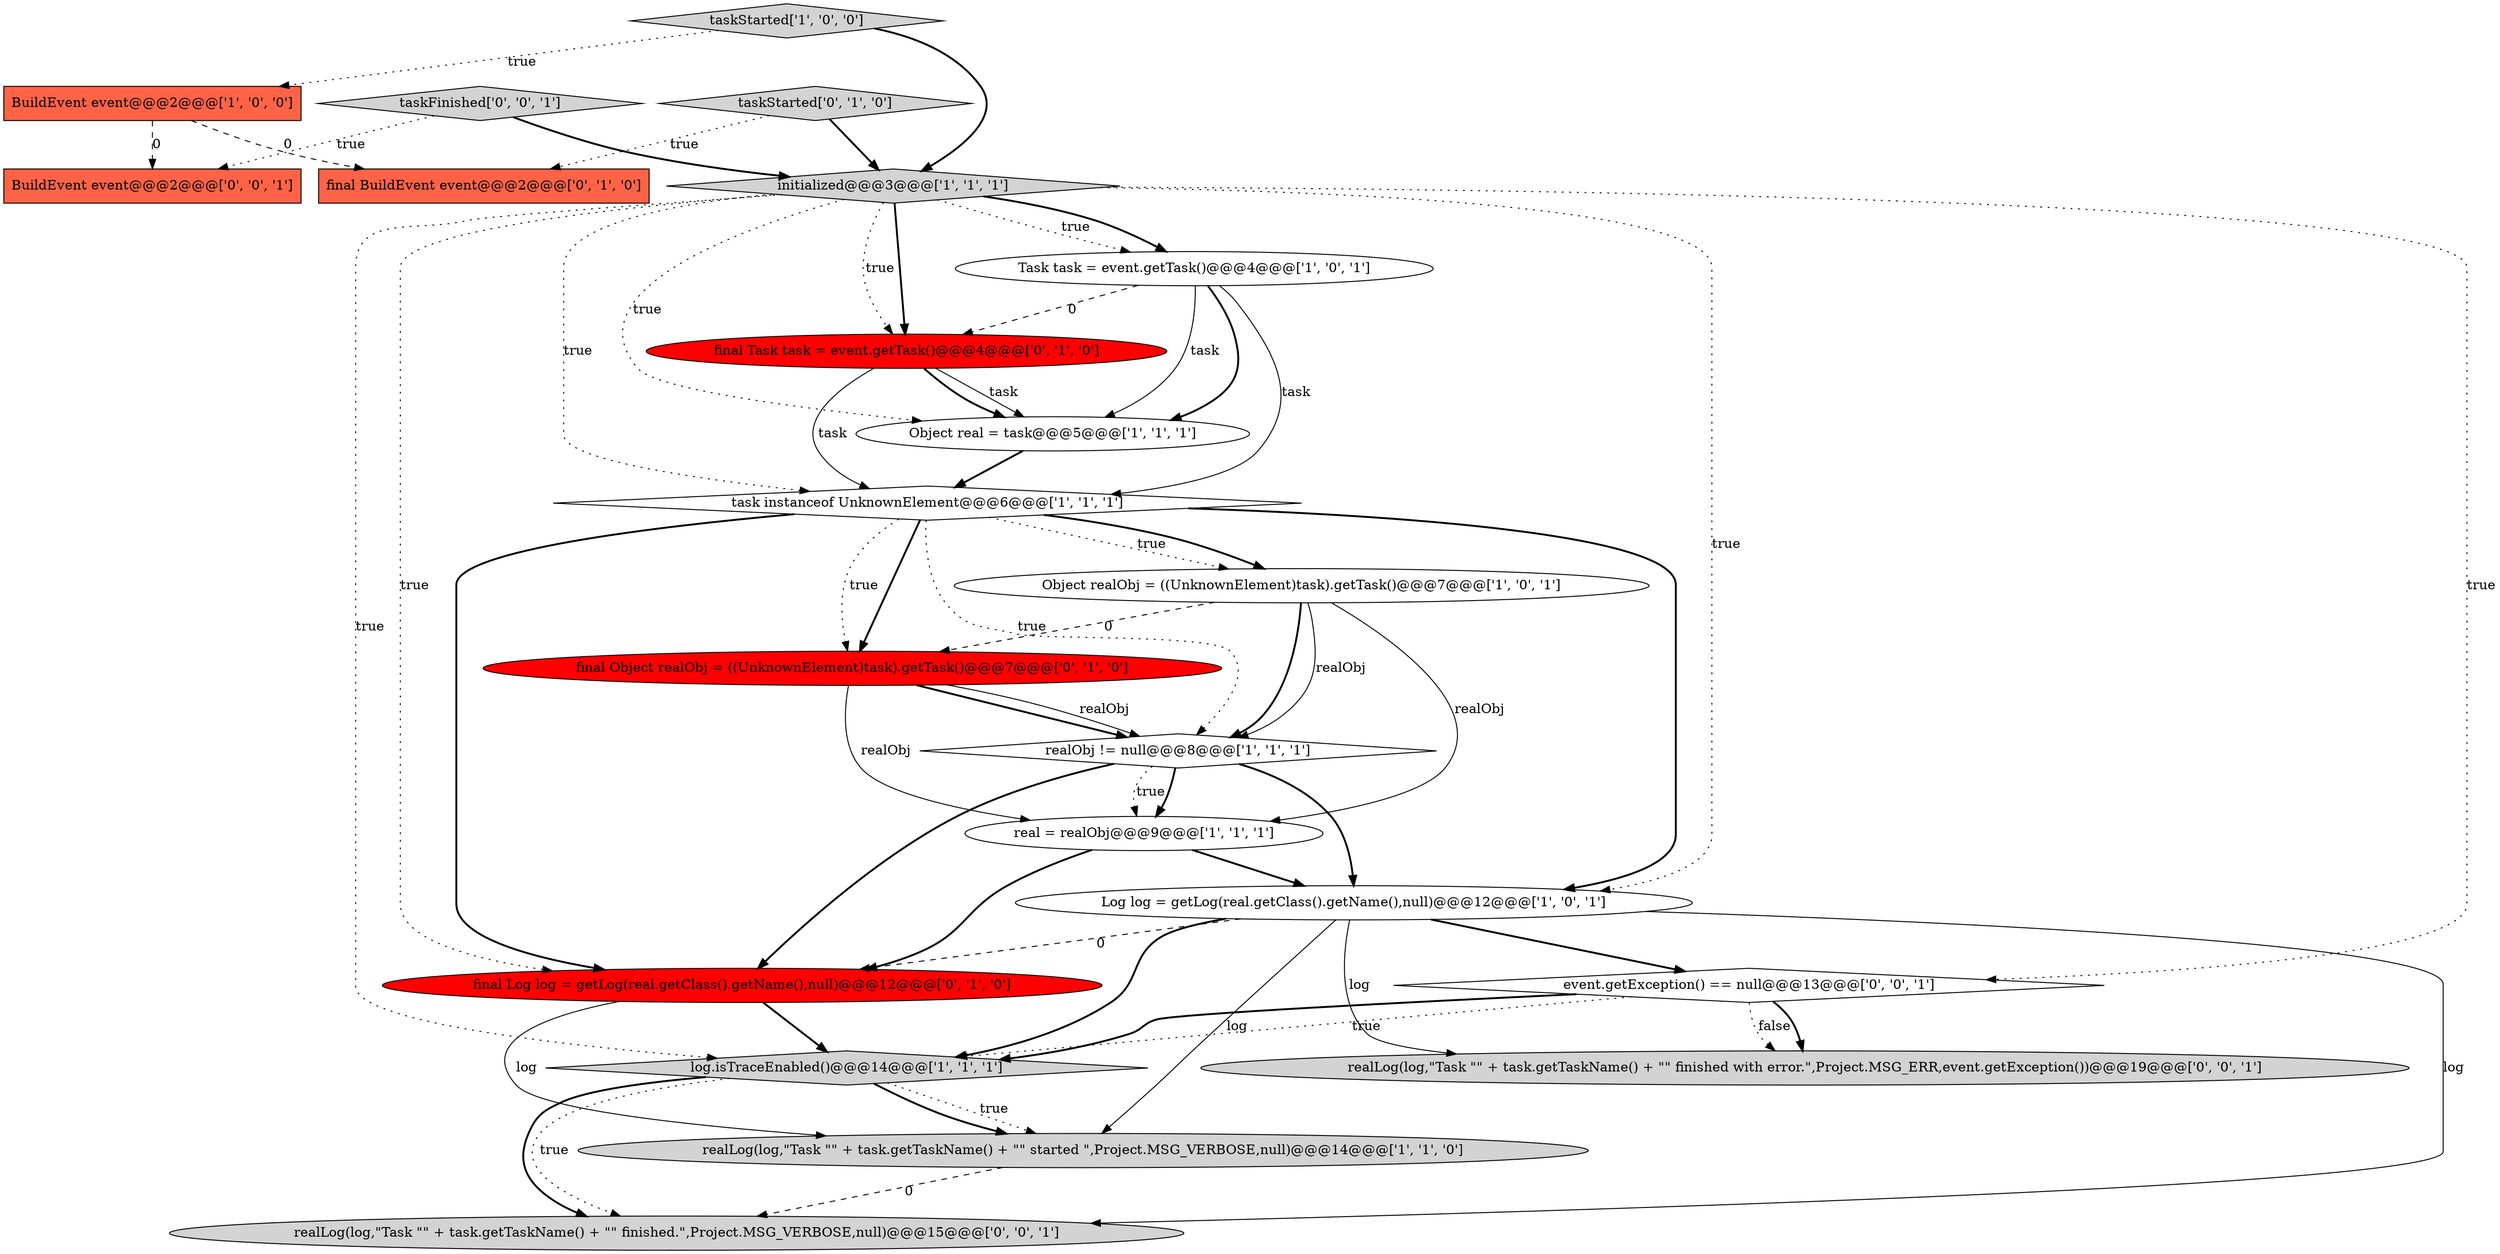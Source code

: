 digraph {
3 [style = filled, label = "Object real = task@@@5@@@['1', '1', '1']", fillcolor = white, shape = ellipse image = "AAA0AAABBB1BBB"];
21 [style = filled, label = "taskFinished['0', '0', '1']", fillcolor = lightgray, shape = diamond image = "AAA0AAABBB3BBB"];
14 [style = filled, label = "taskStarted['0', '1', '0']", fillcolor = lightgray, shape = diamond image = "AAA0AAABBB2BBB"];
10 [style = filled, label = "realObj != null@@@8@@@['1', '1', '1']", fillcolor = white, shape = diamond image = "AAA0AAABBB1BBB"];
7 [style = filled, label = "Log log = getLog(real.getClass().getName(),null)@@@12@@@['1', '0', '1']", fillcolor = white, shape = ellipse image = "AAA0AAABBB1BBB"];
1 [style = filled, label = "initialized@@@3@@@['1', '1', '1']", fillcolor = lightgray, shape = diamond image = "AAA0AAABBB1BBB"];
13 [style = filled, label = "final Object realObj = ((UnknownElement)task).getTask()@@@7@@@['0', '1', '0']", fillcolor = red, shape = ellipse image = "AAA1AAABBB2BBB"];
19 [style = filled, label = "realLog(log,\"Task \"\" + task.getTaskName() + \"\" finished.\",Project.MSG_VERBOSE,null)@@@15@@@['0', '0', '1']", fillcolor = lightgray, shape = ellipse image = "AAA0AAABBB3BBB"];
11 [style = filled, label = "Object realObj = ((UnknownElement)task).getTask()@@@7@@@['1', '0', '1']", fillcolor = white, shape = ellipse image = "AAA0AAABBB1BBB"];
18 [style = filled, label = "event.getException() == null@@@13@@@['0', '0', '1']", fillcolor = white, shape = diamond image = "AAA0AAABBB3BBB"];
0 [style = filled, label = "realLog(log,\"Task \"\" + task.getTaskName() + \"\" started \",Project.MSG_VERBOSE,null)@@@14@@@['1', '1', '0']", fillcolor = lightgray, shape = ellipse image = "AAA0AAABBB1BBB"];
4 [style = filled, label = "BuildEvent event@@@2@@@['1', '0', '0']", fillcolor = tomato, shape = box image = "AAA1AAABBB1BBB"];
16 [style = filled, label = "final Task task = event.getTask()@@@4@@@['0', '1', '0']", fillcolor = red, shape = ellipse image = "AAA1AAABBB2BBB"];
2 [style = filled, label = "task instanceof UnknownElement@@@6@@@['1', '1', '1']", fillcolor = white, shape = diamond image = "AAA0AAABBB1BBB"];
12 [style = filled, label = "final BuildEvent event@@@2@@@['0', '1', '0']", fillcolor = tomato, shape = box image = "AAA1AAABBB2BBB"];
20 [style = filled, label = "realLog(log,\"Task \"\" + task.getTaskName() + \"\" finished with error.\",Project.MSG_ERR,event.getException())@@@19@@@['0', '0', '1']", fillcolor = lightgray, shape = ellipse image = "AAA0AAABBB3BBB"];
17 [style = filled, label = "BuildEvent event@@@2@@@['0', '0', '1']", fillcolor = tomato, shape = box image = "AAA0AAABBB3BBB"];
6 [style = filled, label = "Task task = event.getTask()@@@4@@@['1', '0', '1']", fillcolor = white, shape = ellipse image = "AAA0AAABBB1BBB"];
8 [style = filled, label = "real = realObj@@@9@@@['1', '1', '1']", fillcolor = white, shape = ellipse image = "AAA0AAABBB1BBB"];
5 [style = filled, label = "log.isTraceEnabled()@@@14@@@['1', '1', '1']", fillcolor = lightgray, shape = diamond image = "AAA0AAABBB1BBB"];
15 [style = filled, label = "final Log log = getLog(real.getClass().getName(),null)@@@12@@@['0', '1', '0']", fillcolor = red, shape = ellipse image = "AAA1AAABBB2BBB"];
9 [style = filled, label = "taskStarted['1', '0', '0']", fillcolor = lightgray, shape = diamond image = "AAA0AAABBB1BBB"];
7->19 [style = solid, label="log"];
16->3 [style = bold, label=""];
6->3 [style = bold, label=""];
10->8 [style = dotted, label="true"];
13->10 [style = bold, label=""];
6->3 [style = solid, label="task"];
10->15 [style = bold, label=""];
8->15 [style = bold, label=""];
14->12 [style = dotted, label="true"];
7->0 [style = solid, label="log"];
15->0 [style = solid, label="log"];
4->17 [style = dashed, label="0"];
13->10 [style = solid, label="realObj"];
13->8 [style = solid, label="realObj"];
0->19 [style = dashed, label="0"];
5->19 [style = dotted, label="true"];
6->2 [style = solid, label="task"];
21->17 [style = dotted, label="true"];
5->0 [style = dotted, label="true"];
18->20 [style = dotted, label="false"];
10->7 [style = bold, label=""];
15->5 [style = bold, label=""];
8->7 [style = bold, label=""];
14->1 [style = bold, label=""];
16->3 [style = solid, label="task"];
2->13 [style = bold, label=""];
1->18 [style = dotted, label="true"];
2->11 [style = dotted, label="true"];
1->3 [style = dotted, label="true"];
1->7 [style = dotted, label="true"];
5->19 [style = bold, label=""];
4->12 [style = dashed, label="0"];
18->20 [style = bold, label=""];
7->5 [style = bold, label=""];
6->16 [style = dashed, label="0"];
1->6 [style = bold, label=""];
11->13 [style = dashed, label="0"];
3->2 [style = bold, label=""];
10->8 [style = bold, label=""];
5->0 [style = bold, label=""];
11->10 [style = bold, label=""];
1->16 [style = bold, label=""];
1->15 [style = dotted, label="true"];
18->5 [style = bold, label=""];
21->1 [style = bold, label=""];
2->15 [style = bold, label=""];
11->8 [style = solid, label="realObj"];
7->15 [style = dashed, label="0"];
7->18 [style = bold, label=""];
9->4 [style = dotted, label="true"];
1->6 [style = dotted, label="true"];
7->20 [style = solid, label="log"];
1->16 [style = dotted, label="true"];
18->5 [style = dotted, label="true"];
2->7 [style = bold, label=""];
1->2 [style = dotted, label="true"];
9->1 [style = bold, label=""];
11->10 [style = solid, label="realObj"];
2->11 [style = bold, label=""];
1->5 [style = dotted, label="true"];
2->13 [style = dotted, label="true"];
16->2 [style = solid, label="task"];
2->10 [style = dotted, label="true"];
}
